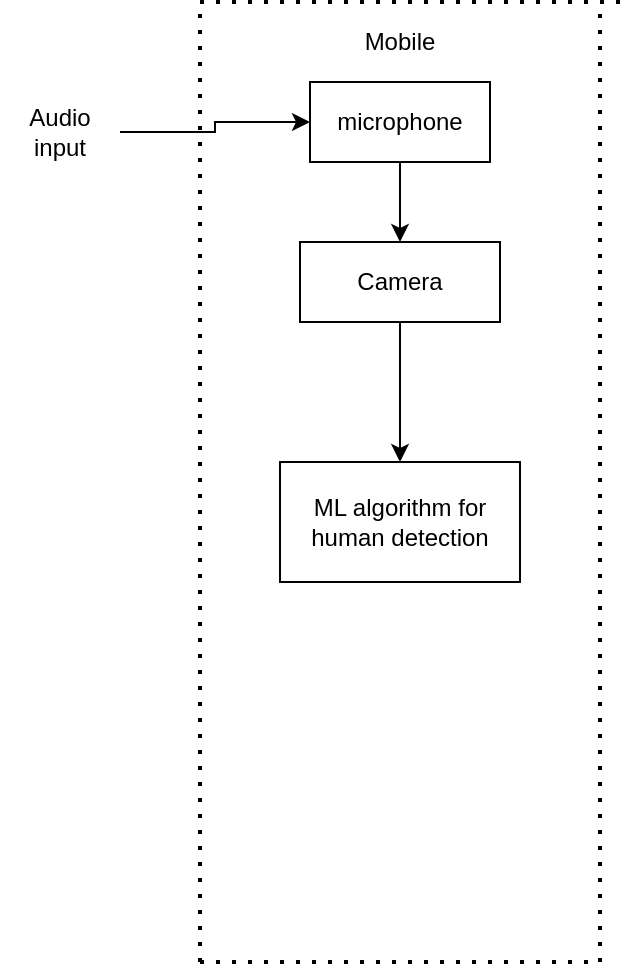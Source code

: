 <mxfile version="20.6.0" type="github">
  <diagram id="6PFbAuHgj58o0avcOWnN" name="Page-1">
    <mxGraphModel dx="794" dy="493" grid="1" gridSize="10" guides="1" tooltips="1" connect="1" arrows="1" fold="1" page="1" pageScale="1" pageWidth="827" pageHeight="1169" math="0" shadow="0">
      <root>
        <mxCell id="0" />
        <mxCell id="1" parent="0" />
        <mxCell id="Me2NOcTc4nS9r90vQrdN-1" value="" style="endArrow=none;dashed=1;html=1;dashPattern=1 3;strokeWidth=2;rounded=0;" edge="1" parent="1">
          <mxGeometry width="50" height="50" relative="1" as="geometry">
            <mxPoint x="120" y="520" as="sourcePoint" />
            <mxPoint x="120" y="40" as="targetPoint" />
          </mxGeometry>
        </mxCell>
        <mxCell id="Me2NOcTc4nS9r90vQrdN-2" value="" style="endArrow=none;dashed=1;html=1;dashPattern=1 3;strokeWidth=2;rounded=0;" edge="1" parent="1">
          <mxGeometry width="50" height="50" relative="1" as="geometry">
            <mxPoint x="320" y="520" as="sourcePoint" />
            <mxPoint x="320" y="40" as="targetPoint" />
          </mxGeometry>
        </mxCell>
        <mxCell id="Me2NOcTc4nS9r90vQrdN-3" value="" style="endArrow=none;dashed=1;html=1;dashPattern=1 3;strokeWidth=2;rounded=0;" edge="1" parent="1">
          <mxGeometry width="50" height="50" relative="1" as="geometry">
            <mxPoint x="120" y="40" as="sourcePoint" />
            <mxPoint x="330" y="40" as="targetPoint" />
          </mxGeometry>
        </mxCell>
        <mxCell id="Me2NOcTc4nS9r90vQrdN-4" value="" style="endArrow=none;dashed=1;html=1;dashPattern=1 3;strokeWidth=2;rounded=0;" edge="1" parent="1">
          <mxGeometry width="50" height="50" relative="1" as="geometry">
            <mxPoint x="120" y="520" as="sourcePoint" />
            <mxPoint x="320" y="520" as="targetPoint" />
          </mxGeometry>
        </mxCell>
        <mxCell id="Me2NOcTc4nS9r90vQrdN-5" value="Mobile" style="text;html=1;strokeColor=none;fillColor=none;align=center;verticalAlign=middle;whiteSpace=wrap;rounded=0;" vertex="1" parent="1">
          <mxGeometry x="190" y="50" width="60" height="20" as="geometry" />
        </mxCell>
        <mxCell id="Me2NOcTc4nS9r90vQrdN-11" value="" style="edgeStyle=orthogonalEdgeStyle;rounded=0;orthogonalLoop=1;jettySize=auto;html=1;" edge="1" parent="1" source="Me2NOcTc4nS9r90vQrdN-7" target="Me2NOcTc4nS9r90vQrdN-10">
          <mxGeometry relative="1" as="geometry" />
        </mxCell>
        <mxCell id="Me2NOcTc4nS9r90vQrdN-7" value="Audio input" style="text;html=1;strokeColor=none;fillColor=none;align=center;verticalAlign=middle;whiteSpace=wrap;rounded=0;" vertex="1" parent="1">
          <mxGeometry x="20" y="90" width="60" height="30" as="geometry" />
        </mxCell>
        <mxCell id="Me2NOcTc4nS9r90vQrdN-13" value="" style="edgeStyle=orthogonalEdgeStyle;rounded=0;orthogonalLoop=1;jettySize=auto;html=1;" edge="1" parent="1" source="Me2NOcTc4nS9r90vQrdN-10" target="Me2NOcTc4nS9r90vQrdN-12">
          <mxGeometry relative="1" as="geometry" />
        </mxCell>
        <mxCell id="Me2NOcTc4nS9r90vQrdN-10" value="microphone" style="rounded=0;whiteSpace=wrap;html=1;" vertex="1" parent="1">
          <mxGeometry x="175" y="80" width="90" height="40" as="geometry" />
        </mxCell>
        <mxCell id="Me2NOcTc4nS9r90vQrdN-15" value="" style="edgeStyle=orthogonalEdgeStyle;rounded=0;orthogonalLoop=1;jettySize=auto;html=1;" edge="1" parent="1" source="Me2NOcTc4nS9r90vQrdN-12" target="Me2NOcTc4nS9r90vQrdN-14">
          <mxGeometry relative="1" as="geometry" />
        </mxCell>
        <mxCell id="Me2NOcTc4nS9r90vQrdN-12" value="Camera" style="whiteSpace=wrap;html=1;rounded=0;" vertex="1" parent="1">
          <mxGeometry x="170" y="160" width="100" height="40" as="geometry" />
        </mxCell>
        <mxCell id="Me2NOcTc4nS9r90vQrdN-14" value="ML algorithm for human detection" style="whiteSpace=wrap;html=1;rounded=0;" vertex="1" parent="1">
          <mxGeometry x="160" y="270" width="120" height="60" as="geometry" />
        </mxCell>
      </root>
    </mxGraphModel>
  </diagram>
</mxfile>
